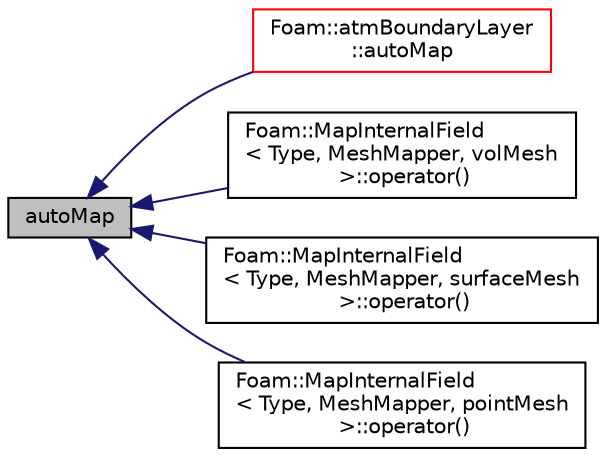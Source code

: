 digraph "autoMap"
{
  bgcolor="transparent";
  edge [fontname="Helvetica",fontsize="10",labelfontname="Helvetica",labelfontsize="10"];
  node [fontname="Helvetica",fontsize="10",shape=record];
  rankdir="LR";
  Node1 [label="autoMap",height=0.2,width=0.4,color="black", fillcolor="grey75", style="filled", fontcolor="black"];
  Node1 -> Node2 [dir="back",color="midnightblue",fontsize="10",style="solid",fontname="Helvetica"];
  Node2 [label="Foam::atmBoundaryLayer\l::autoMap",height=0.2,width=0.4,color="red",URL="$a00074.html#a0ab0c43ce90d756c88dd81e3d0a9eef5",tooltip="Map (and resize as needed) from self given a mapping object. "];
  Node1 -> Node3 [dir="back",color="midnightblue",fontsize="10",style="solid",fontname="Helvetica"];
  Node3 [label="Foam::MapInternalField\l\< Type, MeshMapper, volMesh\l \>::operator()",height=0.2,width=0.4,color="black",URL="$a01408.html#a878e38f2cb52984f6f176ba0a5f21bf2"];
  Node1 -> Node4 [dir="back",color="midnightblue",fontsize="10",style="solid",fontname="Helvetica"];
  Node4 [label="Foam::MapInternalField\l\< Type, MeshMapper, surfaceMesh\l \>::operator()",height=0.2,width=0.4,color="black",URL="$a01407.html#a878e38f2cb52984f6f176ba0a5f21bf2"];
  Node1 -> Node5 [dir="back",color="midnightblue",fontsize="10",style="solid",fontname="Helvetica"];
  Node5 [label="Foam::MapInternalField\l\< Type, MeshMapper, pointMesh\l \>::operator()",height=0.2,width=0.4,color="black",URL="$a01406.html#a878e38f2cb52984f6f176ba0a5f21bf2"];
}
